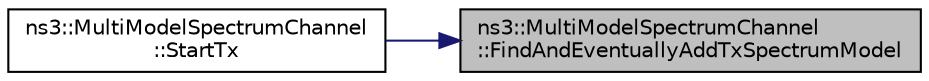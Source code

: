 digraph "ns3::MultiModelSpectrumChannel::FindAndEventuallyAddTxSpectrumModel"
{
 // LATEX_PDF_SIZE
  edge [fontname="Helvetica",fontsize="10",labelfontname="Helvetica",labelfontsize="10"];
  node [fontname="Helvetica",fontsize="10",shape=record];
  rankdir="RL";
  Node1 [label="ns3::MultiModelSpectrumChannel\l::FindAndEventuallyAddTxSpectrumModel",height=0.2,width=0.4,color="black", fillcolor="grey75", style="filled", fontcolor="black",tooltip="This method checks if m_rxSpectrumModelInfoMap contains an entry for the given TX SpectrumModel."];
  Node1 -> Node2 [dir="back",color="midnightblue",fontsize="10",style="solid",fontname="Helvetica"];
  Node2 [label="ns3::MultiModelSpectrumChannel\l::StartTx",height=0.2,width=0.4,color="black", fillcolor="white", style="filled",URL="$classns3_1_1_multi_model_spectrum_channel.html#ab5b8cfe54c081f858014b133d026ed26",tooltip="Used by attached PHY instances to transmit signals on the channel."];
}
